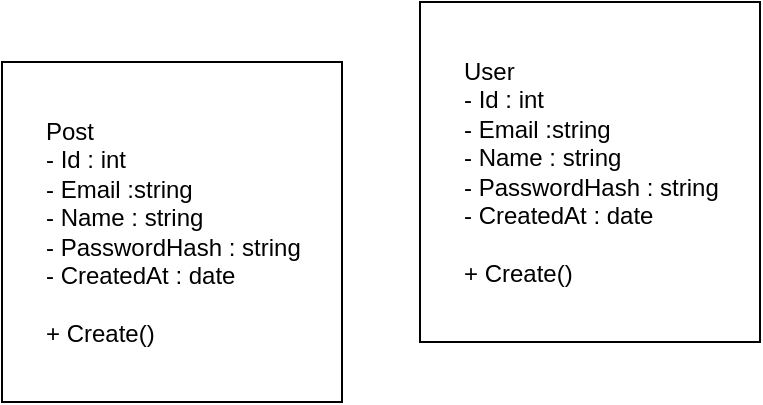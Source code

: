 <mxfile>
    <diagram id="rTUN8XkPGmbRBgf2jDPT" name="ページ1">
        <mxGraphModel dx="1117" dy="493" grid="1" gridSize="10" guides="1" tooltips="1" connect="1" arrows="1" fold="1" page="1" pageScale="1" pageWidth="827" pageHeight="1169" math="0" shadow="0">
            <root>
                <mxCell id="0"/>
                <mxCell id="1" parent="0"/>
                <mxCell id="24" value="&lt;div&gt;User&lt;/div&gt;- Id : int&lt;div&gt;- Email :string&lt;/div&gt;&lt;div&gt;- Name : string&lt;/div&gt;&lt;div&gt;- PasswordHash : string&lt;/div&gt;&lt;div style=&quot;&quot;&gt;- CreatedAt : date&lt;/div&gt;&lt;div style=&quot;&quot;&gt;&lt;br&gt;&lt;/div&gt;&lt;div style=&quot;&quot;&gt;+ Create()&lt;/div&gt;" style="rounded=0;whiteSpace=wrap;html=1;align=left;spacingLeft=20;" vertex="1" parent="1">
                    <mxGeometry x="329" y="70" width="170" height="170" as="geometry"/>
                </mxCell>
                <mxCell id="25" value="&lt;div&gt;Post&lt;/div&gt;- Id : int&lt;div&gt;- Email :string&lt;/div&gt;&lt;div&gt;- Name : string&lt;/div&gt;&lt;div&gt;- PasswordHash : string&lt;/div&gt;&lt;div style=&quot;&quot;&gt;- CreatedAt : date&lt;/div&gt;&lt;div style=&quot;&quot;&gt;&lt;br&gt;&lt;/div&gt;&lt;div style=&quot;&quot;&gt;+ Create()&lt;/div&gt;" style="rounded=0;whiteSpace=wrap;html=1;align=left;spacingLeft=20;" vertex="1" parent="1">
                    <mxGeometry x="120" y="100" width="170" height="170" as="geometry"/>
                </mxCell>
            </root>
        </mxGraphModel>
    </diagram>
</mxfile>